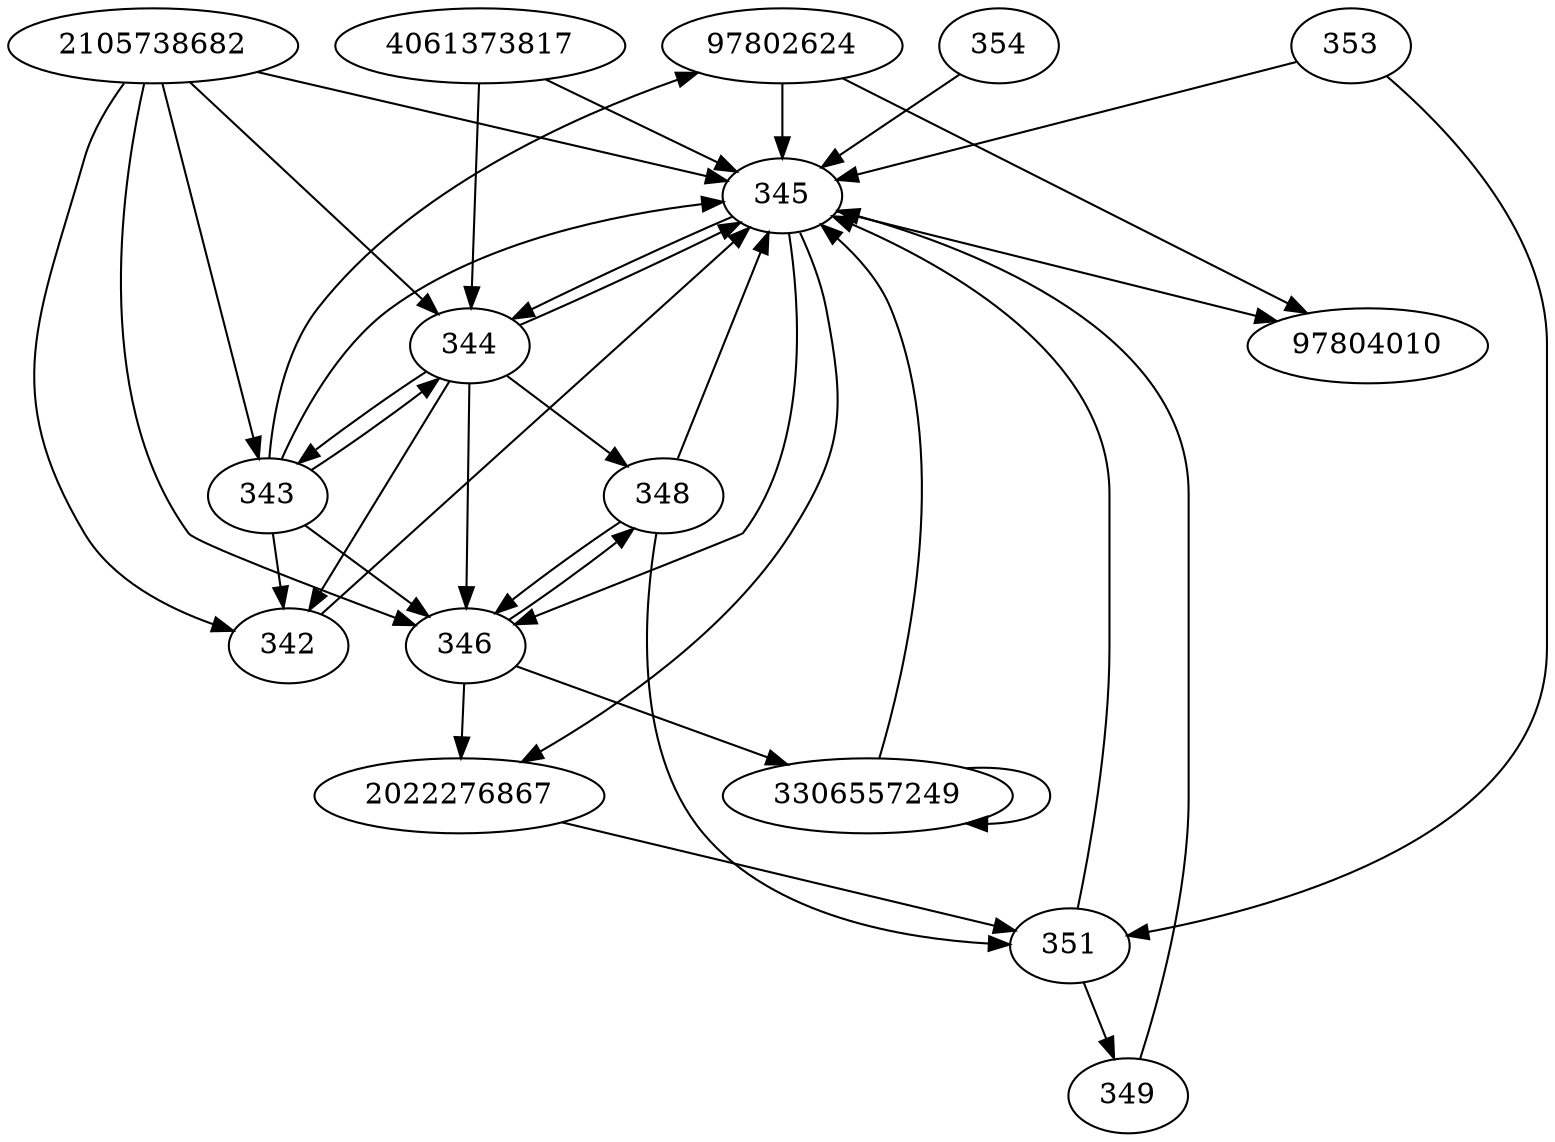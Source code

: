 digraph  {
97802624;
353;
354;
2022276867;
3306557249;
345;
97804010;
2105738682;
342;
343;
344;
4061373817;
346;
348;
349;
351;
97802624 -> 97804010;
97802624 -> 345;
353 -> 345;
353 -> 351;
354 -> 345;
2022276867 -> 351;
3306557249 -> 345;
3306557249 -> 3306557249;
345 -> 344;
345 -> 97804010;
345 -> 2022276867;
345 -> 346;
2105738682 -> 342;
2105738682 -> 343;
2105738682 -> 344;
2105738682 -> 345;
2105738682 -> 346;
342 -> 345;
343 -> 345;
343 -> 346;
343 -> 97802624;
343 -> 342;
343 -> 344;
344 -> 345;
344 -> 348;
344 -> 346;
344 -> 343;
344 -> 342;
4061373817 -> 344;
4061373817 -> 345;
346 -> 348;
346 -> 3306557249;
346 -> 2022276867;
348 -> 345;
348 -> 346;
348 -> 351;
349 -> 345;
351 -> 345;
351 -> 349;
}
